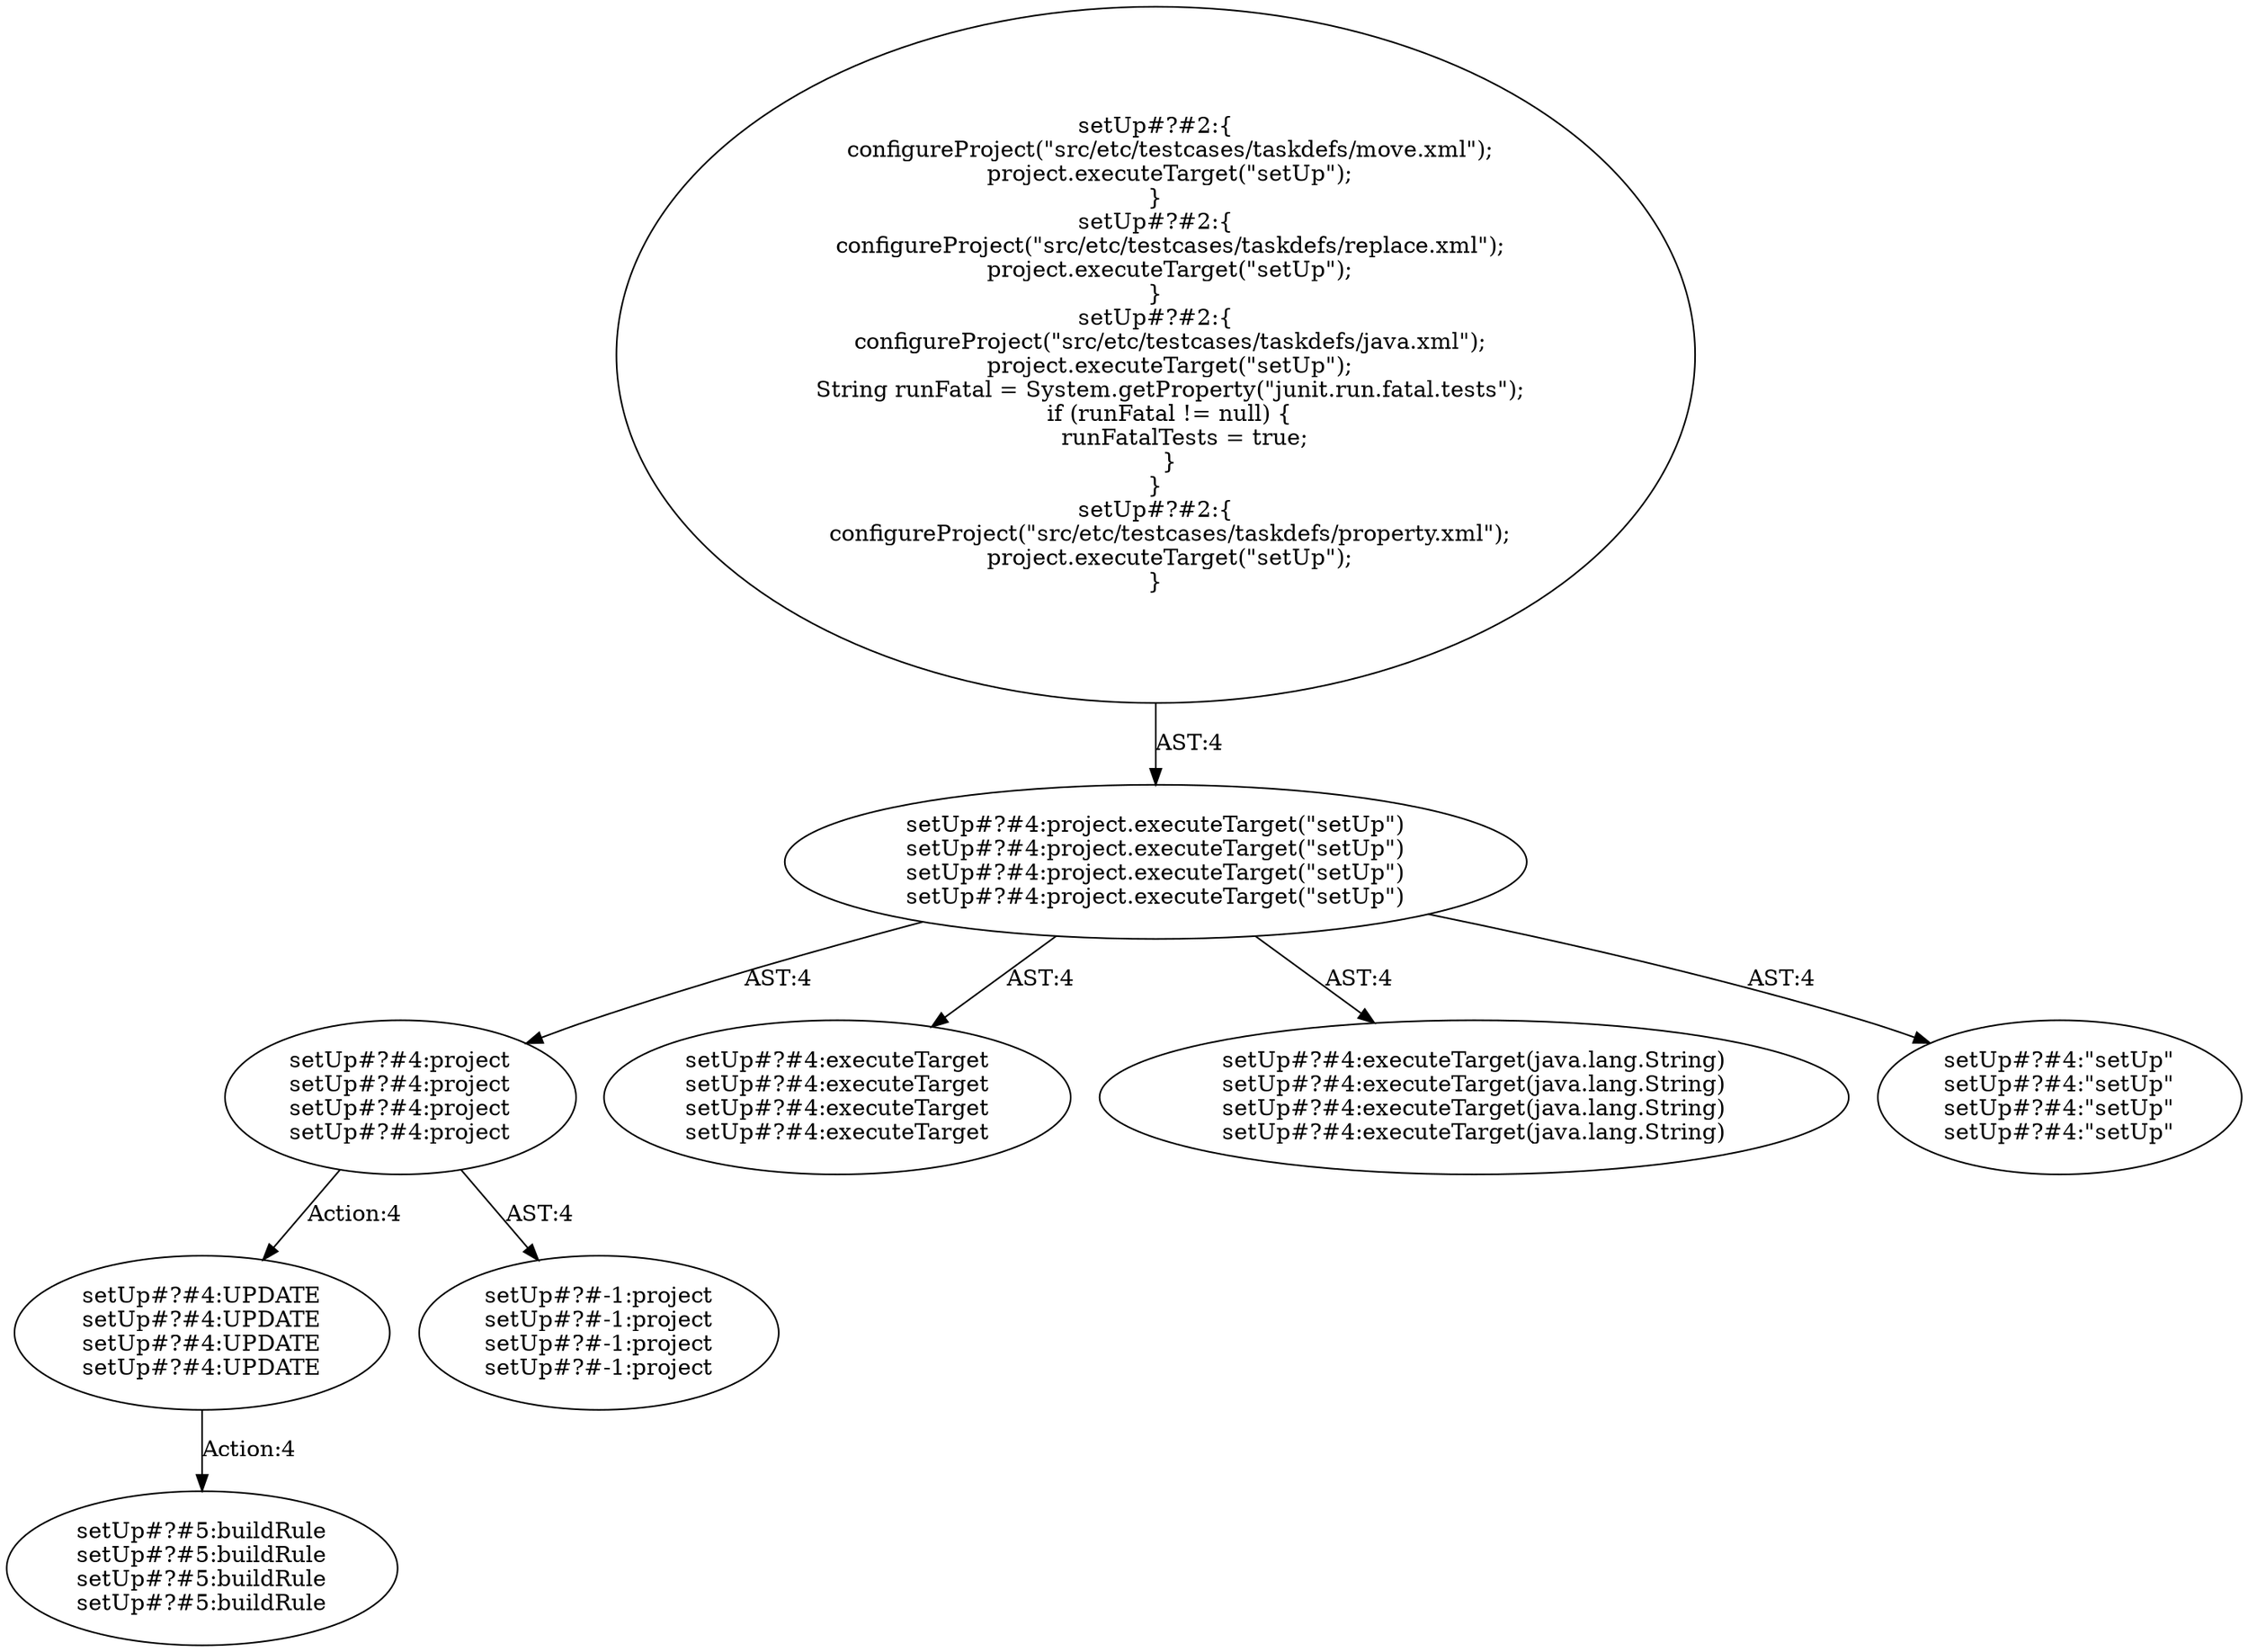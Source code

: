 digraph "Pattern" {
0 [label="setUp#?#4:UPDATE
setUp#?#4:UPDATE
setUp#?#4:UPDATE
setUp#?#4:UPDATE" shape=ellipse]
1 [label="setUp#?#4:project
setUp#?#4:project
setUp#?#4:project
setUp#?#4:project" shape=ellipse]
2 [label="setUp#?#4:project.executeTarget(\"setUp\")
setUp#?#4:project.executeTarget(\"setUp\")
setUp#?#4:project.executeTarget(\"setUp\")
setUp#?#4:project.executeTarget(\"setUp\")" shape=ellipse]
3 [label="setUp#?#2:\{
    configureProject(\"src/etc/testcases/taskdefs/move.xml\");
    project.executeTarget(\"setUp\");
\}
setUp#?#2:\{
    configureProject(\"src/etc/testcases/taskdefs/replace.xml\");
    project.executeTarget(\"setUp\");
\}
setUp#?#2:\{
    configureProject(\"src/etc/testcases/taskdefs/java.xml\");
    project.executeTarget(\"setUp\");
    String runFatal = System.getProperty(\"junit.run.fatal.tests\");
    if (runFatal != null) \{
        runFatalTests = true;
    \}
\}
setUp#?#2:\{
    configureProject(\"src/etc/testcases/taskdefs/property.xml\");
    project.executeTarget(\"setUp\");
\}" shape=ellipse]
4 [label="setUp#?#4:executeTarget
setUp#?#4:executeTarget
setUp#?#4:executeTarget
setUp#?#4:executeTarget" shape=ellipse]
5 [label="setUp#?#4:executeTarget(java.lang.String)
setUp#?#4:executeTarget(java.lang.String)
setUp#?#4:executeTarget(java.lang.String)
setUp#?#4:executeTarget(java.lang.String)" shape=ellipse]
6 [label="setUp#?#4:\"setUp\"
setUp#?#4:\"setUp\"
setUp#?#4:\"setUp\"
setUp#?#4:\"setUp\"" shape=ellipse]
7 [label="setUp#?#-1:project
setUp#?#-1:project
setUp#?#-1:project
setUp#?#-1:project" shape=ellipse]
8 [label="setUp#?#5:buildRule
setUp#?#5:buildRule
setUp#?#5:buildRule
setUp#?#5:buildRule" shape=ellipse]
0 -> 8 [label="Action:4"];
1 -> 0 [label="Action:4"];
1 -> 7 [label="AST:4"];
2 -> 1 [label="AST:4"];
2 -> 4 [label="AST:4"];
2 -> 5 [label="AST:4"];
2 -> 6 [label="AST:4"];
3 -> 2 [label="AST:4"];
}